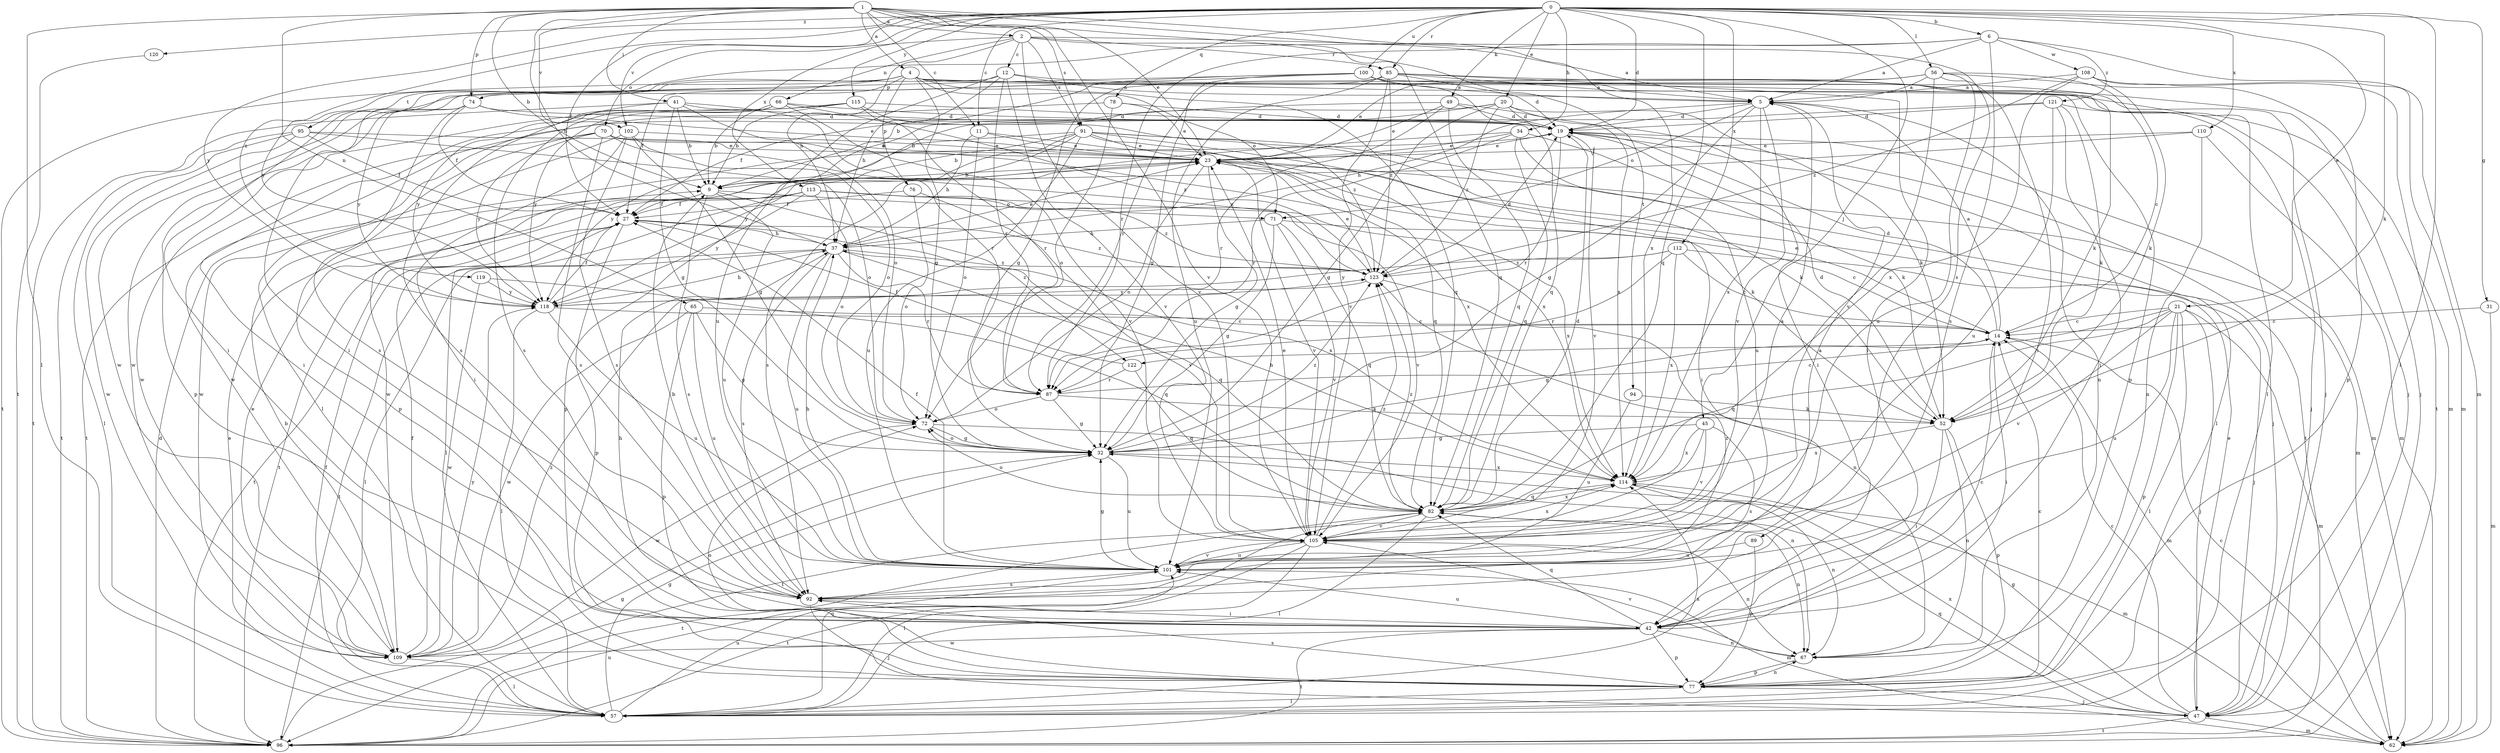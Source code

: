 strict digraph  {
0;
1;
2;
4;
5;
6;
9;
11;
12;
14;
19;
20;
21;
23;
27;
31;
32;
34;
37;
41;
42;
45;
47;
49;
52;
56;
57;
62;
65;
66;
67;
70;
71;
72;
74;
76;
77;
78;
82;
85;
87;
89;
91;
92;
94;
95;
96;
100;
101;
102;
105;
108;
109;
110;
112;
113;
114;
115;
118;
119;
120;
121;
122;
123;
0 -> 6  [label=b];
0 -> 11  [label=c];
0 -> 19  [label=d];
0 -> 20  [label=e];
0 -> 21  [label=e];
0 -> 27  [label=f];
0 -> 31  [label=g];
0 -> 34  [label=h];
0 -> 45  [label=j];
0 -> 49  [label=k];
0 -> 52  [label=k];
0 -> 56  [label=l];
0 -> 57  [label=l];
0 -> 78  [label=q];
0 -> 82  [label=q];
0 -> 85  [label=r];
0 -> 100  [label=u];
0 -> 102  [label=v];
0 -> 110  [label=x];
0 -> 112  [label=x];
0 -> 113  [label=x];
0 -> 115  [label=y];
0 -> 118  [label=y];
0 -> 119  [label=z];
0 -> 120  [label=z];
1 -> 2  [label=a];
1 -> 4  [label=a];
1 -> 9  [label=b];
1 -> 11  [label=c];
1 -> 23  [label=e];
1 -> 37  [label=h];
1 -> 41  [label=i];
1 -> 57  [label=l];
1 -> 65  [label=n];
1 -> 74  [label=p];
1 -> 89  [label=s];
1 -> 91  [label=s];
1 -> 94  [label=t];
1 -> 102  [label=v];
1 -> 105  [label=v];
1 -> 114  [label=x];
2 -> 5  [label=a];
2 -> 12  [label=c];
2 -> 37  [label=h];
2 -> 66  [label=n];
2 -> 70  [label=o];
2 -> 82  [label=q];
2 -> 85  [label=r];
2 -> 91  [label=s];
2 -> 105  [label=v];
4 -> 32  [label=g];
4 -> 42  [label=i];
4 -> 47  [label=j];
4 -> 62  [label=m];
4 -> 71  [label=o];
4 -> 74  [label=p];
4 -> 76  [label=p];
4 -> 77  [label=p];
4 -> 82  [label=q];
4 -> 95  [label=t];
4 -> 96  [label=t];
5 -> 19  [label=d];
5 -> 32  [label=g];
5 -> 37  [label=h];
5 -> 67  [label=n];
5 -> 71  [label=o];
5 -> 105  [label=v];
5 -> 114  [label=x];
6 -> 5  [label=a];
6 -> 62  [label=m];
6 -> 87  [label=r];
6 -> 92  [label=s];
6 -> 108  [label=w];
6 -> 118  [label=y];
6 -> 121  [label=z];
9 -> 27  [label=f];
9 -> 71  [label=o];
9 -> 92  [label=s];
9 -> 101  [label=u];
9 -> 122  [label=z];
11 -> 23  [label=e];
11 -> 37  [label=h];
11 -> 72  [label=o];
11 -> 114  [label=x];
12 -> 5  [label=a];
12 -> 37  [label=h];
12 -> 42  [label=i];
12 -> 47  [label=j];
12 -> 87  [label=r];
12 -> 101  [label=u];
12 -> 105  [label=v];
14 -> 5  [label=a];
14 -> 19  [label=d];
14 -> 23  [label=e];
14 -> 42  [label=i];
14 -> 62  [label=m];
14 -> 122  [label=z];
19 -> 23  [label=e];
19 -> 57  [label=l];
19 -> 62  [label=m];
19 -> 87  [label=r];
19 -> 96  [label=t];
19 -> 105  [label=v];
20 -> 9  [label=b];
20 -> 19  [label=d];
20 -> 32  [label=g];
20 -> 52  [label=k];
20 -> 109  [label=w];
20 -> 114  [label=x];
20 -> 123  [label=z];
21 -> 14  [label=c];
21 -> 32  [label=g];
21 -> 47  [label=j];
21 -> 57  [label=l];
21 -> 62  [label=m];
21 -> 77  [label=p];
21 -> 82  [label=q];
21 -> 101  [label=u];
21 -> 105  [label=v];
23 -> 9  [label=b];
23 -> 32  [label=g];
23 -> 52  [label=k];
23 -> 62  [label=m];
23 -> 72  [label=o];
23 -> 105  [label=v];
27 -> 37  [label=h];
27 -> 77  [label=p];
27 -> 96  [label=t];
27 -> 114  [label=x];
27 -> 123  [label=z];
31 -> 14  [label=c];
31 -> 62  [label=m];
32 -> 72  [label=o];
32 -> 101  [label=u];
32 -> 114  [label=x];
32 -> 123  [label=z];
34 -> 23  [label=e];
34 -> 52  [label=k];
34 -> 82  [label=q];
34 -> 87  [label=r];
34 -> 101  [label=u];
34 -> 109  [label=w];
37 -> 23  [label=e];
37 -> 57  [label=l];
37 -> 82  [label=q];
37 -> 87  [label=r];
37 -> 92  [label=s];
37 -> 96  [label=t];
37 -> 101  [label=u];
37 -> 123  [label=z];
41 -> 9  [label=b];
41 -> 19  [label=d];
41 -> 32  [label=g];
41 -> 72  [label=o];
41 -> 87  [label=r];
41 -> 92  [label=s];
41 -> 96  [label=t];
42 -> 14  [label=c];
42 -> 37  [label=h];
42 -> 67  [label=n];
42 -> 77  [label=p];
42 -> 82  [label=q];
42 -> 96  [label=t];
42 -> 101  [label=u];
42 -> 109  [label=w];
45 -> 32  [label=g];
45 -> 92  [label=s];
45 -> 96  [label=t];
45 -> 105  [label=v];
45 -> 114  [label=x];
47 -> 14  [label=c];
47 -> 23  [label=e];
47 -> 32  [label=g];
47 -> 62  [label=m];
47 -> 82  [label=q];
47 -> 96  [label=t];
47 -> 114  [label=x];
49 -> 19  [label=d];
49 -> 23  [label=e];
49 -> 27  [label=f];
49 -> 42  [label=i];
49 -> 82  [label=q];
49 -> 87  [label=r];
52 -> 19  [label=d];
52 -> 42  [label=i];
52 -> 67  [label=n];
52 -> 77  [label=p];
52 -> 114  [label=x];
56 -> 5  [label=a];
56 -> 14  [label=c];
56 -> 23  [label=e];
56 -> 42  [label=i];
56 -> 77  [label=p];
56 -> 101  [label=u];
56 -> 105  [label=v];
56 -> 109  [label=w];
57 -> 23  [label=e];
57 -> 27  [label=f];
57 -> 32  [label=g];
57 -> 82  [label=q];
57 -> 101  [label=u];
57 -> 114  [label=x];
62 -> 14  [label=c];
65 -> 14  [label=c];
65 -> 32  [label=g];
65 -> 77  [label=p];
65 -> 101  [label=u];
65 -> 109  [label=w];
66 -> 9  [label=b];
66 -> 19  [label=d];
66 -> 42  [label=i];
66 -> 92  [label=s];
66 -> 105  [label=v];
66 -> 118  [label=y];
66 -> 123  [label=z];
67 -> 77  [label=p];
67 -> 105  [label=v];
70 -> 23  [label=e];
70 -> 77  [label=p];
70 -> 92  [label=s];
70 -> 96  [label=t];
70 -> 114  [label=x];
70 -> 118  [label=y];
70 -> 123  [label=z];
71 -> 14  [label=c];
71 -> 32  [label=g];
71 -> 37  [label=h];
71 -> 82  [label=q];
71 -> 105  [label=v];
72 -> 32  [label=g];
72 -> 67  [label=n];
72 -> 109  [label=w];
74 -> 19  [label=d];
74 -> 23  [label=e];
74 -> 27  [label=f];
74 -> 77  [label=p];
74 -> 92  [label=s];
74 -> 118  [label=y];
76 -> 27  [label=f];
76 -> 72  [label=o];
76 -> 105  [label=v];
77 -> 14  [label=c];
77 -> 47  [label=j];
77 -> 57  [label=l];
77 -> 67  [label=n];
77 -> 72  [label=o];
77 -> 92  [label=s];
78 -> 19  [label=d];
78 -> 23  [label=e];
78 -> 57  [label=l];
78 -> 72  [label=o];
82 -> 19  [label=d];
82 -> 57  [label=l];
82 -> 67  [label=n];
82 -> 72  [label=o];
82 -> 96  [label=t];
82 -> 105  [label=v];
82 -> 114  [label=x];
82 -> 123  [label=z];
85 -> 5  [label=a];
85 -> 19  [label=d];
85 -> 32  [label=g];
85 -> 42  [label=i];
85 -> 52  [label=k];
85 -> 87  [label=r];
85 -> 101  [label=u];
85 -> 105  [label=v];
85 -> 123  [label=z];
87 -> 14  [label=c];
87 -> 32  [label=g];
87 -> 52  [label=k];
87 -> 72  [label=o];
89 -> 77  [label=p];
89 -> 101  [label=u];
91 -> 9  [label=b];
91 -> 23  [label=e];
91 -> 42  [label=i];
91 -> 47  [label=j];
91 -> 52  [label=k];
91 -> 77  [label=p];
91 -> 82  [label=q];
91 -> 92  [label=s];
91 -> 101  [label=u];
91 -> 118  [label=y];
92 -> 5  [label=a];
92 -> 9  [label=b];
92 -> 42  [label=i];
92 -> 47  [label=j];
92 -> 123  [label=z];
94 -> 52  [label=k];
94 -> 101  [label=u];
95 -> 23  [label=e];
95 -> 27  [label=f];
95 -> 57  [label=l];
95 -> 72  [label=o];
95 -> 96  [label=t];
95 -> 109  [label=w];
96 -> 19  [label=d];
96 -> 32  [label=g];
96 -> 101  [label=u];
100 -> 5  [label=a];
100 -> 9  [label=b];
100 -> 27  [label=f];
100 -> 32  [label=g];
100 -> 47  [label=j];
100 -> 57  [label=l];
100 -> 82  [label=q];
100 -> 109  [label=w];
101 -> 27  [label=f];
101 -> 32  [label=g];
101 -> 37  [label=h];
101 -> 62  [label=m];
101 -> 92  [label=s];
101 -> 105  [label=v];
102 -> 23  [label=e];
102 -> 32  [label=g];
102 -> 42  [label=i];
102 -> 72  [label=o];
102 -> 92  [label=s];
102 -> 109  [label=w];
105 -> 5  [label=a];
105 -> 23  [label=e];
105 -> 57  [label=l];
105 -> 67  [label=n];
105 -> 96  [label=t];
105 -> 101  [label=u];
105 -> 114  [label=x];
105 -> 123  [label=z];
108 -> 5  [label=a];
108 -> 52  [label=k];
108 -> 62  [label=m];
108 -> 96  [label=t];
108 -> 114  [label=x];
108 -> 123  [label=z];
109 -> 9  [label=b];
109 -> 23  [label=e];
109 -> 27  [label=f];
109 -> 57  [label=l];
109 -> 118  [label=y];
109 -> 123  [label=z];
110 -> 23  [label=e];
110 -> 62  [label=m];
110 -> 67  [label=n];
110 -> 118  [label=y];
112 -> 14  [label=c];
112 -> 47  [label=j];
112 -> 87  [label=r];
112 -> 114  [label=x];
112 -> 118  [label=y];
112 -> 123  [label=z];
113 -> 27  [label=f];
113 -> 57  [label=l];
113 -> 72  [label=o];
113 -> 96  [label=t];
113 -> 105  [label=v];
113 -> 114  [label=x];
113 -> 118  [label=y];
113 -> 123  [label=z];
114 -> 37  [label=h];
114 -> 62  [label=m];
114 -> 67  [label=n];
114 -> 82  [label=q];
115 -> 9  [label=b];
115 -> 19  [label=d];
115 -> 87  [label=r];
115 -> 109  [label=w];
115 -> 118  [label=y];
115 -> 123  [label=z];
118 -> 14  [label=c];
118 -> 27  [label=f];
118 -> 37  [label=h];
118 -> 57  [label=l];
118 -> 101  [label=u];
119 -> 82  [label=q];
119 -> 109  [label=w];
119 -> 118  [label=y];
120 -> 96  [label=t];
121 -> 9  [label=b];
121 -> 19  [label=d];
121 -> 42  [label=i];
121 -> 47  [label=j];
121 -> 52  [label=k];
121 -> 101  [label=u];
122 -> 27  [label=f];
122 -> 82  [label=q];
122 -> 87  [label=r];
123 -> 19  [label=d];
123 -> 23  [label=e];
123 -> 67  [label=n];
123 -> 118  [label=y];
}
